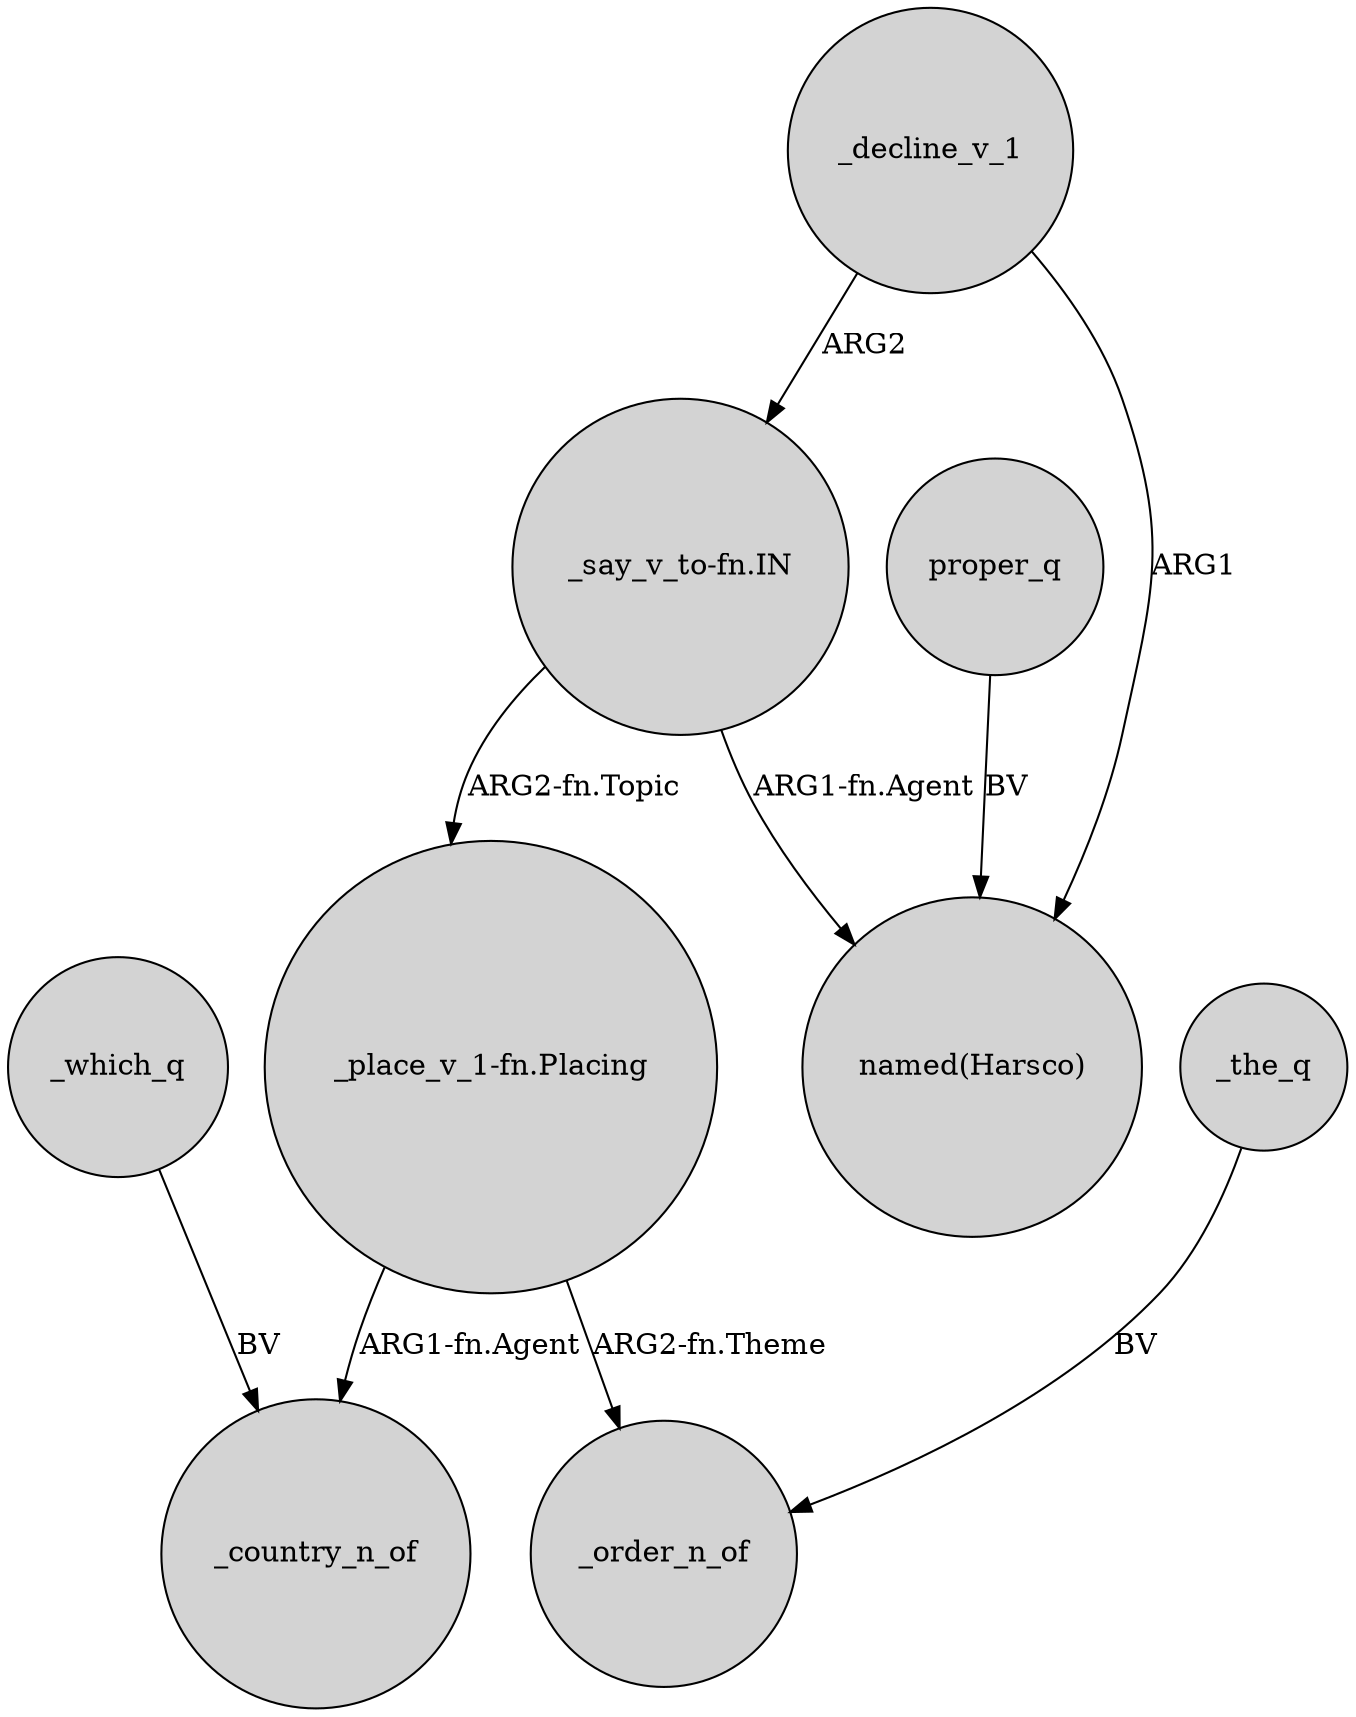 digraph {
	node [shape=circle style=filled]
	"_say_v_to-fn.IN" -> "named(Harsco)" [label="ARG1-fn.Agent"]
	proper_q -> "named(Harsco)" [label=BV]
	_which_q -> _country_n_of [label=BV]
	"_place_v_1-fn.Placing" -> _country_n_of [label="ARG1-fn.Agent"]
	_the_q -> _order_n_of [label=BV]
	_decline_v_1 -> "named(Harsco)" [label=ARG1]
	"_say_v_to-fn.IN" -> "_place_v_1-fn.Placing" [label="ARG2-fn.Topic"]
	_decline_v_1 -> "_say_v_to-fn.IN" [label=ARG2]
	"_place_v_1-fn.Placing" -> _order_n_of [label="ARG2-fn.Theme"]
}
